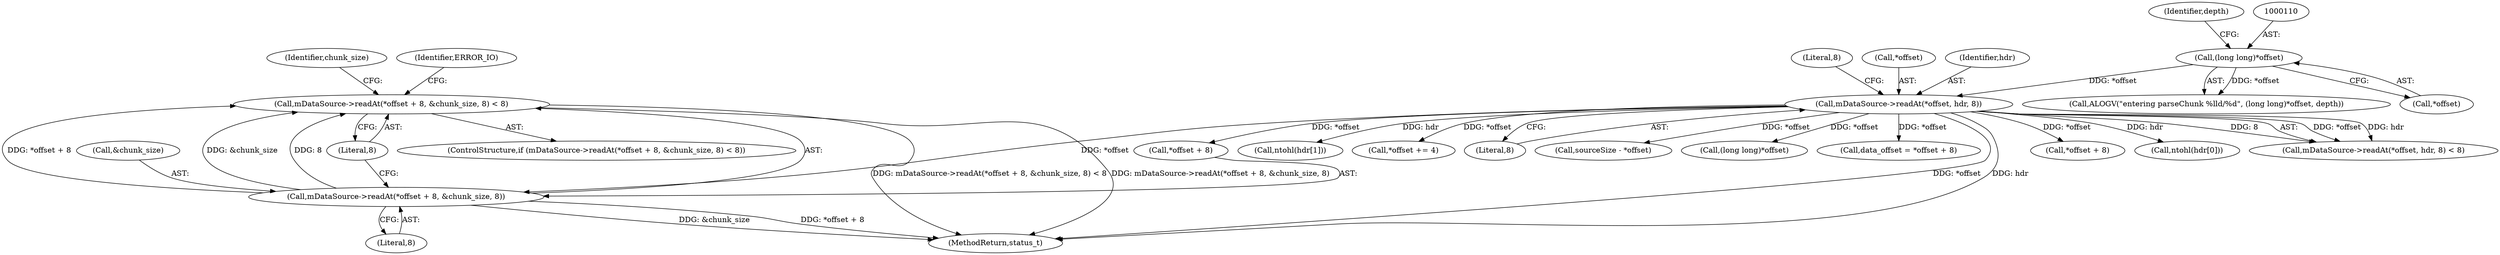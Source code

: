 digraph "0_Android_e7142a0703bc93f75e213e96ebc19000022afed9@API" {
"1000153" [label="(Call,mDataSource->readAt(*offset + 8, &chunk_size, 8) < 8)"];
"1000154" [label="(Call,mDataSource->readAt(*offset + 8, &chunk_size, 8))"];
"1000117" [label="(Call,mDataSource->readAt(*offset, hdr, 8))"];
"1000109" [label="(Call,(long long)*offset)"];
"1000129" [label="(Call,ntohl(hdr[0]))"];
"1000154" [label="(Call,mDataSource->readAt(*offset + 8, &chunk_size, 8))"];
"1000117" [label="(Call,mDataSource->readAt(*offset, hdr, 8))"];
"1000116" [label="(Call,mDataSource->readAt(*offset, hdr, 8) < 8)"];
"1000109" [label="(Call,(long long)*offset)"];
"1000159" [label="(Call,&chunk_size)"];
"1000155" [label="(Call,*offset + 8)"];
"1000167" [label="(Identifier,chunk_size)"];
"1000136" [label="(Call,ntohl(hdr[1]))"];
"1000113" [label="(Identifier,depth)"];
"1000213" [label="(Call,*offset += 4)"];
"1000121" [label="(Literal,8)"];
"1000122" [label="(Literal,8)"];
"1000152" [label="(ControlStructure,if (mDataSource->readAt(*offset + 8, &chunk_size, 8) < 8))"];
"1000153" [label="(Call,mDataSource->readAt(*offset + 8, &chunk_size, 8) < 8)"];
"1000118" [label="(Call,*offset)"];
"1000201" [label="(Call,sourceSize - *offset)"];
"1003275" [label="(MethodReturn,status_t)"];
"1000165" [label="(Identifier,ERROR_IO)"];
"1000162" [label="(Literal,8)"];
"1000234" [label="(Call,(long long)*offset)"];
"1000107" [label="(Call,ALOGV(\"entering parseChunk %lld/%d\", (long long)*offset, depth))"];
"1000111" [label="(Call,*offset)"];
"1000120" [label="(Identifier,hdr)"];
"1000141" [label="(Call,data_offset = *offset + 8)"];
"1000161" [label="(Literal,8)"];
"1000143" [label="(Call,*offset + 8)"];
"1000153" -> "1000152"  [label="AST: "];
"1000153" -> "1000162"  [label="CFG: "];
"1000154" -> "1000153"  [label="AST: "];
"1000162" -> "1000153"  [label="AST: "];
"1000165" -> "1000153"  [label="CFG: "];
"1000167" -> "1000153"  [label="CFG: "];
"1000153" -> "1003275"  [label="DDG: mDataSource->readAt(*offset + 8, &chunk_size, 8) < 8"];
"1000153" -> "1003275"  [label="DDG: mDataSource->readAt(*offset + 8, &chunk_size, 8)"];
"1000154" -> "1000153"  [label="DDG: *offset + 8"];
"1000154" -> "1000153"  [label="DDG: &chunk_size"];
"1000154" -> "1000153"  [label="DDG: 8"];
"1000154" -> "1000161"  [label="CFG: "];
"1000155" -> "1000154"  [label="AST: "];
"1000159" -> "1000154"  [label="AST: "];
"1000161" -> "1000154"  [label="AST: "];
"1000162" -> "1000154"  [label="CFG: "];
"1000154" -> "1003275"  [label="DDG: &chunk_size"];
"1000154" -> "1003275"  [label="DDG: *offset + 8"];
"1000117" -> "1000154"  [label="DDG: *offset"];
"1000117" -> "1000116"  [label="AST: "];
"1000117" -> "1000121"  [label="CFG: "];
"1000118" -> "1000117"  [label="AST: "];
"1000120" -> "1000117"  [label="AST: "];
"1000121" -> "1000117"  [label="AST: "];
"1000122" -> "1000117"  [label="CFG: "];
"1000117" -> "1003275"  [label="DDG: *offset"];
"1000117" -> "1003275"  [label="DDG: hdr"];
"1000117" -> "1000116"  [label="DDG: *offset"];
"1000117" -> "1000116"  [label="DDG: hdr"];
"1000117" -> "1000116"  [label="DDG: 8"];
"1000109" -> "1000117"  [label="DDG: *offset"];
"1000117" -> "1000129"  [label="DDG: hdr"];
"1000117" -> "1000136"  [label="DDG: hdr"];
"1000117" -> "1000141"  [label="DDG: *offset"];
"1000117" -> "1000143"  [label="DDG: *offset"];
"1000117" -> "1000155"  [label="DDG: *offset"];
"1000117" -> "1000201"  [label="DDG: *offset"];
"1000117" -> "1000213"  [label="DDG: *offset"];
"1000117" -> "1000234"  [label="DDG: *offset"];
"1000109" -> "1000107"  [label="AST: "];
"1000109" -> "1000111"  [label="CFG: "];
"1000110" -> "1000109"  [label="AST: "];
"1000111" -> "1000109"  [label="AST: "];
"1000113" -> "1000109"  [label="CFG: "];
"1000109" -> "1000107"  [label="DDG: *offset"];
}
